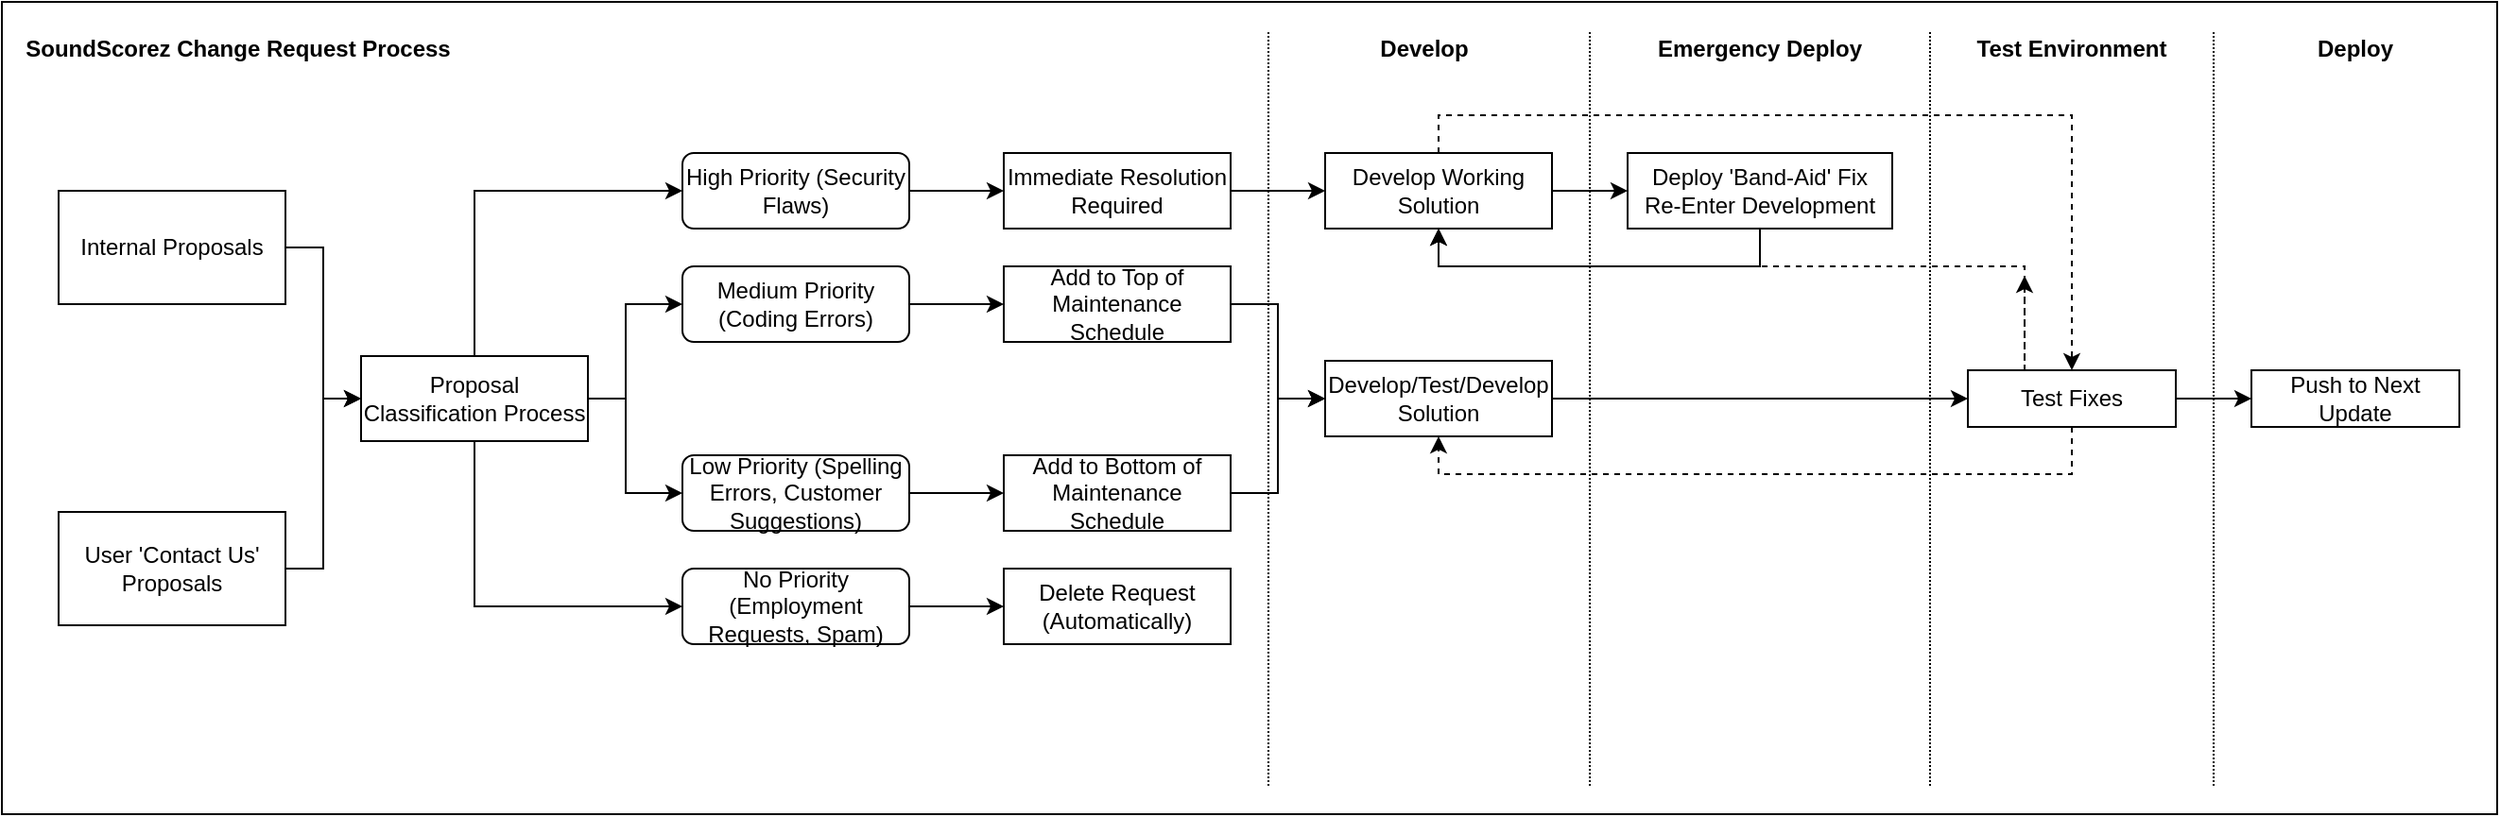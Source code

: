 <mxfile version="13.10.0" type="google"><diagram id="BfAPXQP7cxZDfWb4-Uzl" name="Page-1"><mxGraphModel dx="2912" dy="1122" grid="1" gridSize="10" guides="1" tooltips="1" connect="1" arrows="1" fold="1" page="1" pageScale="1" pageWidth="850" pageHeight="1100" math="0" shadow="0"><root><mxCell id="0"/><mxCell id="1" parent="0"/><mxCell id="rVqarX0tWhEhFa5ajE9h-2" value="" style="rounded=0;whiteSpace=wrap;html=1;" parent="1" vertex="1"><mxGeometry x="-70" y="280" width="1320" height="430" as="geometry"/></mxCell><mxCell id="rVqarX0tWhEhFa5ajE9h-3" value="&lt;b&gt;SoundScorez Change Request Process&lt;/b&gt;" style="text;html=1;strokeColor=none;fillColor=none;align=center;verticalAlign=middle;whiteSpace=wrap;rounded=0;" parent="1" vertex="1"><mxGeometry x="-60" y="290" width="230" height="30" as="geometry"/></mxCell><mxCell id="rVqarX0tWhEhFa5ajE9h-11" style="edgeStyle=orthogonalEdgeStyle;rounded=0;orthogonalLoop=1;jettySize=auto;html=1;exitX=1;exitY=0.5;exitDx=0;exitDy=0;entryX=0;entryY=0.5;entryDx=0;entryDy=0;" parent="1" source="rVqarX0tWhEhFa5ajE9h-4" target="rVqarX0tWhEhFa5ajE9h-10" edge="1"><mxGeometry relative="1" as="geometry"/></mxCell><mxCell id="rVqarX0tWhEhFa5ajE9h-4" value="Internal Proposals" style="rounded=0;whiteSpace=wrap;html=1;" parent="1" vertex="1"><mxGeometry x="-40" y="380" width="120" height="60" as="geometry"/></mxCell><mxCell id="rVqarX0tWhEhFa5ajE9h-20" style="edgeStyle=orthogonalEdgeStyle;rounded=0;orthogonalLoop=1;jettySize=auto;html=1;exitX=1;exitY=0.5;exitDx=0;exitDy=0;entryX=0;entryY=0.5;entryDx=0;entryDy=0;" parent="1" source="rVqarX0tWhEhFa5ajE9h-6" target="rVqarX0tWhEhFa5ajE9h-16" edge="1"><mxGeometry relative="1" as="geometry"/></mxCell><mxCell id="rVqarX0tWhEhFa5ajE9h-6" value="High Priority (Security Flaws)" style="rounded=1;whiteSpace=wrap;html=1;" parent="1" vertex="1"><mxGeometry x="290" y="360" width="120" height="40" as="geometry"/></mxCell><mxCell id="rVqarX0tWhEhFa5ajE9h-21" style="edgeStyle=orthogonalEdgeStyle;rounded=0;orthogonalLoop=1;jettySize=auto;html=1;exitX=1;exitY=0.5;exitDx=0;exitDy=0;entryX=0;entryY=0.5;entryDx=0;entryDy=0;" parent="1" source="rVqarX0tWhEhFa5ajE9h-7" target="rVqarX0tWhEhFa5ajE9h-17" edge="1"><mxGeometry relative="1" as="geometry"/></mxCell><mxCell id="rVqarX0tWhEhFa5ajE9h-7" value="Medium Priority (Coding Errors)" style="rounded=1;whiteSpace=wrap;html=1;" parent="1" vertex="1"><mxGeometry x="290" y="420" width="120" height="40" as="geometry"/></mxCell><mxCell id="rVqarX0tWhEhFa5ajE9h-22" style="edgeStyle=orthogonalEdgeStyle;rounded=0;orthogonalLoop=1;jettySize=auto;html=1;exitX=1;exitY=0.5;exitDx=0;exitDy=0;entryX=0;entryY=0.5;entryDx=0;entryDy=0;" parent="1" source="rVqarX0tWhEhFa5ajE9h-8" target="rVqarX0tWhEhFa5ajE9h-18" edge="1"><mxGeometry relative="1" as="geometry"/></mxCell><mxCell id="rVqarX0tWhEhFa5ajE9h-8" value="Low Priority (Spelling Errors, Customer Suggestions)" style="rounded=1;whiteSpace=wrap;html=1;" parent="1" vertex="1"><mxGeometry x="290" y="520" width="120" height="40" as="geometry"/></mxCell><mxCell id="rVqarX0tWhEhFa5ajE9h-23" style="edgeStyle=orthogonalEdgeStyle;rounded=0;orthogonalLoop=1;jettySize=auto;html=1;exitX=1;exitY=0.5;exitDx=0;exitDy=0;entryX=0;entryY=0.5;entryDx=0;entryDy=0;" parent="1" source="rVqarX0tWhEhFa5ajE9h-9" target="rVqarX0tWhEhFa5ajE9h-19" edge="1"><mxGeometry relative="1" as="geometry"/></mxCell><mxCell id="rVqarX0tWhEhFa5ajE9h-9" value="No Priority (Employment Requests, Spam)" style="rounded=1;whiteSpace=wrap;html=1;" parent="1" vertex="1"><mxGeometry x="290" y="580" width="120" height="40" as="geometry"/></mxCell><mxCell id="rVqarX0tWhEhFa5ajE9h-12" style="edgeStyle=orthogonalEdgeStyle;rounded=0;orthogonalLoop=1;jettySize=auto;html=1;exitX=0.5;exitY=0;exitDx=0;exitDy=0;entryX=0;entryY=0.5;entryDx=0;entryDy=0;" parent="1" source="rVqarX0tWhEhFa5ajE9h-10" target="rVqarX0tWhEhFa5ajE9h-6" edge="1"><mxGeometry relative="1" as="geometry"/></mxCell><mxCell id="rVqarX0tWhEhFa5ajE9h-13" style="edgeStyle=orthogonalEdgeStyle;rounded=0;orthogonalLoop=1;jettySize=auto;html=1;exitX=1;exitY=0.5;exitDx=0;exitDy=0;entryX=0;entryY=0.5;entryDx=0;entryDy=0;" parent="1" source="rVqarX0tWhEhFa5ajE9h-10" target="rVqarX0tWhEhFa5ajE9h-7" edge="1"><mxGeometry relative="1" as="geometry"><Array as="points"><mxPoint x="260" y="490"/><mxPoint x="260" y="440"/></Array></mxGeometry></mxCell><mxCell id="rVqarX0tWhEhFa5ajE9h-14" style="edgeStyle=orthogonalEdgeStyle;rounded=0;orthogonalLoop=1;jettySize=auto;html=1;exitX=1;exitY=0.5;exitDx=0;exitDy=0;entryX=0;entryY=0.5;entryDx=0;entryDy=0;" parent="1" source="rVqarX0tWhEhFa5ajE9h-10" target="rVqarX0tWhEhFa5ajE9h-8" edge="1"><mxGeometry relative="1" as="geometry"><Array as="points"><mxPoint x="260" y="490"/><mxPoint x="260" y="540"/></Array></mxGeometry></mxCell><mxCell id="rVqarX0tWhEhFa5ajE9h-15" style="edgeStyle=orthogonalEdgeStyle;rounded=0;orthogonalLoop=1;jettySize=auto;html=1;exitX=0.5;exitY=1;exitDx=0;exitDy=0;entryX=0;entryY=0.5;entryDx=0;entryDy=0;" parent="1" source="rVqarX0tWhEhFa5ajE9h-10" target="rVqarX0tWhEhFa5ajE9h-9" edge="1"><mxGeometry relative="1" as="geometry"/></mxCell><mxCell id="rVqarX0tWhEhFa5ajE9h-10" value="Proposal Classification Process" style="rounded=0;whiteSpace=wrap;html=1;" parent="1" vertex="1"><mxGeometry x="120" y="467.5" width="120" height="45" as="geometry"/></mxCell><mxCell id="IUzSz0GG-DHWqj-A8ZRV-12" style="edgeStyle=orthogonalEdgeStyle;rounded=0;orthogonalLoop=1;jettySize=auto;html=1;entryX=0;entryY=0.5;entryDx=0;entryDy=0;" edge="1" parent="1" source="rVqarX0tWhEhFa5ajE9h-16" target="IUzSz0GG-DHWqj-A8ZRV-6"><mxGeometry relative="1" as="geometry"/></mxCell><mxCell id="rVqarX0tWhEhFa5ajE9h-16" value="Immediate Resolution Required" style="rounded=0;whiteSpace=wrap;html=1;" parent="1" vertex="1"><mxGeometry x="460" y="360" width="120" height="40" as="geometry"/></mxCell><mxCell id="IUzSz0GG-DHWqj-A8ZRV-8" style="edgeStyle=orthogonalEdgeStyle;rounded=0;orthogonalLoop=1;jettySize=auto;html=1;entryX=0;entryY=0.5;entryDx=0;entryDy=0;" edge="1" parent="1" source="rVqarX0tWhEhFa5ajE9h-17" target="IUzSz0GG-DHWqj-A8ZRV-7"><mxGeometry relative="1" as="geometry"/></mxCell><mxCell id="rVqarX0tWhEhFa5ajE9h-17" value="Add to Top of Maintenance Schedule" style="rounded=0;whiteSpace=wrap;html=1;" parent="1" vertex="1"><mxGeometry x="460" y="420" width="120" height="40" as="geometry"/></mxCell><mxCell id="IUzSz0GG-DHWqj-A8ZRV-20" style="edgeStyle=orthogonalEdgeStyle;rounded=0;orthogonalLoop=1;jettySize=auto;html=1;entryX=0;entryY=0.5;entryDx=0;entryDy=0;" edge="1" parent="1" source="rVqarX0tWhEhFa5ajE9h-18" target="IUzSz0GG-DHWqj-A8ZRV-7"><mxGeometry relative="1" as="geometry"/></mxCell><mxCell id="rVqarX0tWhEhFa5ajE9h-18" value="Add to Bottom of Maintenance Schedule" style="rounded=0;whiteSpace=wrap;html=1;" parent="1" vertex="1"><mxGeometry x="460" y="520" width="120" height="40" as="geometry"/></mxCell><mxCell id="rVqarX0tWhEhFa5ajE9h-19" value="Delete Request (Automatically)" style="rounded=0;whiteSpace=wrap;html=1;" parent="1" vertex="1"><mxGeometry x="460" y="580" width="120" height="40" as="geometry"/></mxCell><mxCell id="rVqarX0tWhEhFa5ajE9h-27" value="Push to Next Update" style="rounded=0;whiteSpace=wrap;html=1;" parent="1" vertex="1"><mxGeometry x="1120" y="475" width="110" height="30" as="geometry"/></mxCell><mxCell id="IUzSz0GG-DHWqj-A8ZRV-2" style="edgeStyle=orthogonalEdgeStyle;rounded=0;orthogonalLoop=1;jettySize=auto;html=1;entryX=0;entryY=0.5;entryDx=0;entryDy=0;" edge="1" parent="1" source="IUzSz0GG-DHWqj-A8ZRV-1" target="rVqarX0tWhEhFa5ajE9h-10"><mxGeometry relative="1" as="geometry"/></mxCell><mxCell id="IUzSz0GG-DHWqj-A8ZRV-1" value="User 'Contact Us' Proposals" style="rounded=0;whiteSpace=wrap;html=1;" vertex="1" parent="1"><mxGeometry x="-40" y="550" width="120" height="60" as="geometry"/></mxCell><mxCell id="IUzSz0GG-DHWqj-A8ZRV-3" value="" style="endArrow=none;dashed=1;html=1;dashPattern=1 1;" edge="1" parent="1"><mxGeometry width="50" height="50" relative="1" as="geometry"><mxPoint x="600" y="695" as="sourcePoint"/><mxPoint x="600" y="295" as="targetPoint"/></mxGeometry></mxCell><mxCell id="IUzSz0GG-DHWqj-A8ZRV-4" value="" style="endArrow=none;dashed=1;html=1;dashPattern=1 1;" edge="1" parent="1"><mxGeometry width="50" height="50" relative="1" as="geometry"><mxPoint x="770" y="695" as="sourcePoint"/><mxPoint x="770" y="295" as="targetPoint"/></mxGeometry></mxCell><mxCell id="IUzSz0GG-DHWqj-A8ZRV-5" value="" style="endArrow=none;dashed=1;html=1;dashPattern=1 1;" edge="1" parent="1"><mxGeometry width="50" height="50" relative="1" as="geometry"><mxPoint x="950" y="695" as="sourcePoint"/><mxPoint x="950" y="295" as="targetPoint"/></mxGeometry></mxCell><mxCell id="IUzSz0GG-DHWqj-A8ZRV-13" style="edgeStyle=orthogonalEdgeStyle;rounded=0;orthogonalLoop=1;jettySize=auto;html=1;entryX=0;entryY=0.5;entryDx=0;entryDy=0;" edge="1" parent="1" source="IUzSz0GG-DHWqj-A8ZRV-6" target="IUzSz0GG-DHWqj-A8ZRV-10"><mxGeometry relative="1" as="geometry"/></mxCell><mxCell id="IUzSz0GG-DHWqj-A8ZRV-14" style="edgeStyle=orthogonalEdgeStyle;rounded=0;orthogonalLoop=1;jettySize=auto;html=1;entryX=0.5;entryY=0;entryDx=0;entryDy=0;dashed=1;exitX=0.5;exitY=0;exitDx=0;exitDy=0;" edge="1" parent="1" source="IUzSz0GG-DHWqj-A8ZRV-6" target="IUzSz0GG-DHWqj-A8ZRV-26"><mxGeometry relative="1" as="geometry"><mxPoint x="1025" y="365" as="targetPoint"/><Array as="points"><mxPoint x="690" y="340"/><mxPoint x="1025" y="340"/></Array></mxGeometry></mxCell><mxCell id="IUzSz0GG-DHWqj-A8ZRV-6" value="Develop Working Solution" style="rounded=0;whiteSpace=wrap;html=1;" vertex="1" parent="1"><mxGeometry x="630" y="360" width="120" height="40" as="geometry"/></mxCell><mxCell id="IUzSz0GG-DHWqj-A8ZRV-19" style="edgeStyle=orthogonalEdgeStyle;rounded=0;orthogonalLoop=1;jettySize=auto;html=1;entryX=0;entryY=0.5;entryDx=0;entryDy=0;" edge="1" parent="1" source="IUzSz0GG-DHWqj-A8ZRV-26" target="rVqarX0tWhEhFa5ajE9h-27"><mxGeometry relative="1" as="geometry"/></mxCell><mxCell id="IUzSz0GG-DHWqj-A8ZRV-7" value="Develop/Test/Develop Solution" style="rounded=0;whiteSpace=wrap;html=1;" vertex="1" parent="1"><mxGeometry x="630" y="470" width="120" height="40" as="geometry"/></mxCell><mxCell id="IUzSz0GG-DHWqj-A8ZRV-11" style="edgeStyle=orthogonalEdgeStyle;rounded=0;orthogonalLoop=1;jettySize=auto;html=1;entryX=0.5;entryY=1;entryDx=0;entryDy=0;exitX=0.5;exitY=1;exitDx=0;exitDy=0;" edge="1" parent="1" source="IUzSz0GG-DHWqj-A8ZRV-10" target="IUzSz0GG-DHWqj-A8ZRV-6"><mxGeometry relative="1" as="geometry"/></mxCell><mxCell id="IUzSz0GG-DHWqj-A8ZRV-10" value="Deploy 'Band-Aid' Fix&lt;br&gt;Re-Enter Development" style="rounded=0;whiteSpace=wrap;html=1;" vertex="1" parent="1"><mxGeometry x="790" y="360" width="140" height="40" as="geometry"/></mxCell><mxCell id="IUzSz0GG-DHWqj-A8ZRV-15" value="&lt;b&gt;Develop&lt;/b&gt;" style="text;html=1;strokeColor=none;fillColor=none;align=center;verticalAlign=middle;whiteSpace=wrap;rounded=0;" vertex="1" parent="1"><mxGeometry x="650" y="290" width="65" height="30" as="geometry"/></mxCell><mxCell id="IUzSz0GG-DHWqj-A8ZRV-16" value="&lt;b&gt;Emergency Deploy&lt;/b&gt;" style="text;html=1;strokeColor=none;fillColor=none;align=center;verticalAlign=middle;whiteSpace=wrap;rounded=0;" vertex="1" parent="1"><mxGeometry x="781.88" y="290" width="156.25" height="30" as="geometry"/></mxCell><mxCell id="IUzSz0GG-DHWqj-A8ZRV-17" value="&lt;b&gt;Test Environment&lt;/b&gt;" style="text;html=1;strokeColor=none;fillColor=none;align=center;verticalAlign=middle;whiteSpace=wrap;rounded=0;" vertex="1" parent="1"><mxGeometry x="970" y="295" width="110" height="20" as="geometry"/></mxCell><mxCell id="IUzSz0GG-DHWqj-A8ZRV-23" value="&lt;b&gt;Deploy&lt;/b&gt;" style="text;html=1;strokeColor=none;fillColor=none;align=center;verticalAlign=middle;whiteSpace=wrap;rounded=0;" vertex="1" parent="1"><mxGeometry x="1150" y="290" width="50" height="30" as="geometry"/></mxCell><mxCell id="IUzSz0GG-DHWqj-A8ZRV-24" value="" style="endArrow=none;dashed=1;html=1;dashPattern=1 1;" edge="1" parent="1"><mxGeometry width="50" height="50" relative="1" as="geometry"><mxPoint x="1100" y="695" as="sourcePoint"/><mxPoint x="1100" y="295" as="targetPoint"/></mxGeometry></mxCell><mxCell id="IUzSz0GG-DHWqj-A8ZRV-29" style="edgeStyle=orthogonalEdgeStyle;rounded=0;orthogonalLoop=1;jettySize=auto;html=1;exitX=0.5;exitY=0;exitDx=0;exitDy=0;entryX=0.5;entryY=1;entryDx=0;entryDy=0;dashed=1;" edge="1" parent="1" source="IUzSz0GG-DHWqj-A8ZRV-26" target="IUzSz0GG-DHWqj-A8ZRV-6"><mxGeometry relative="1" as="geometry"><mxPoint x="1025" y="395" as="sourcePoint"/><Array as="points"><mxPoint x="1000" y="475"/><mxPoint x="1000" y="420"/><mxPoint x="690" y="420"/></Array></mxGeometry></mxCell><mxCell id="IUzSz0GG-DHWqj-A8ZRV-28" style="edgeStyle=orthogonalEdgeStyle;rounded=0;orthogonalLoop=1;jettySize=auto;html=1;entryX=0.5;entryY=1;entryDx=0;entryDy=0;dashed=1;" edge="1" parent="1" source="IUzSz0GG-DHWqj-A8ZRV-26" target="IUzSz0GG-DHWqj-A8ZRV-7"><mxGeometry relative="1" as="geometry"><Array as="points"><mxPoint x="1025" y="530"/><mxPoint x="690" y="530"/></Array></mxGeometry></mxCell><mxCell id="IUzSz0GG-DHWqj-A8ZRV-26" value="Test Fixes" style="rounded=0;whiteSpace=wrap;html=1;" vertex="1" parent="1"><mxGeometry x="970" y="475" width="110" height="30" as="geometry"/></mxCell><mxCell id="IUzSz0GG-DHWqj-A8ZRV-27" style="edgeStyle=orthogonalEdgeStyle;rounded=0;orthogonalLoop=1;jettySize=auto;html=1;entryX=0;entryY=0.5;entryDx=0;entryDy=0;" edge="1" parent="1" source="IUzSz0GG-DHWqj-A8ZRV-7" target="IUzSz0GG-DHWqj-A8ZRV-26"><mxGeometry relative="1" as="geometry"><mxPoint x="750" y="490" as="sourcePoint"/><mxPoint x="1130" y="490" as="targetPoint"/></mxGeometry></mxCell><mxCell id="IUzSz0GG-DHWqj-A8ZRV-30" value="" style="endArrow=classic;html=1;dashed=1;" edge="1" parent="1"><mxGeometry width="50" height="50" relative="1" as="geometry"><mxPoint x="1000" y="475" as="sourcePoint"/><mxPoint x="1000" y="425" as="targetPoint"/></mxGeometry></mxCell></root></mxGraphModel></diagram></mxfile>